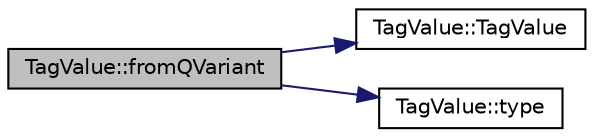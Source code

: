 digraph "TagValue::fromQVariant"
{
 // LATEX_PDF_SIZE
  edge [fontname="Helvetica",fontsize="10",labelfontname="Helvetica",labelfontsize="10"];
  node [fontname="Helvetica",fontsize="10",shape=record];
  rankdir="LR";
  Node1 [label="TagValue::fromQVariant",height=0.2,width=0.4,color="black", fillcolor="grey75", style="filled", fontcolor="black",tooltip=" "];
  Node1 -> Node2 [color="midnightblue",fontsize="10",style="solid",fontname="Helvetica"];
  Node2 [label="TagValue::TagValue",height=0.2,width=0.4,color="black", fillcolor="white", style="filled",URL="$class_tag_value.html#a5207b861df2569dd9b8f74375ecc3740",tooltip=" "];
  Node1 -> Node3 [color="midnightblue",fontsize="10",style="solid",fontname="Helvetica"];
  Node3 [label="TagValue::type",height=0.2,width=0.4,color="black", fillcolor="white", style="filled",URL="$class_tag_value.html#a552de8ae14f88b953752a3ee95572592",tooltip=" "];
}
